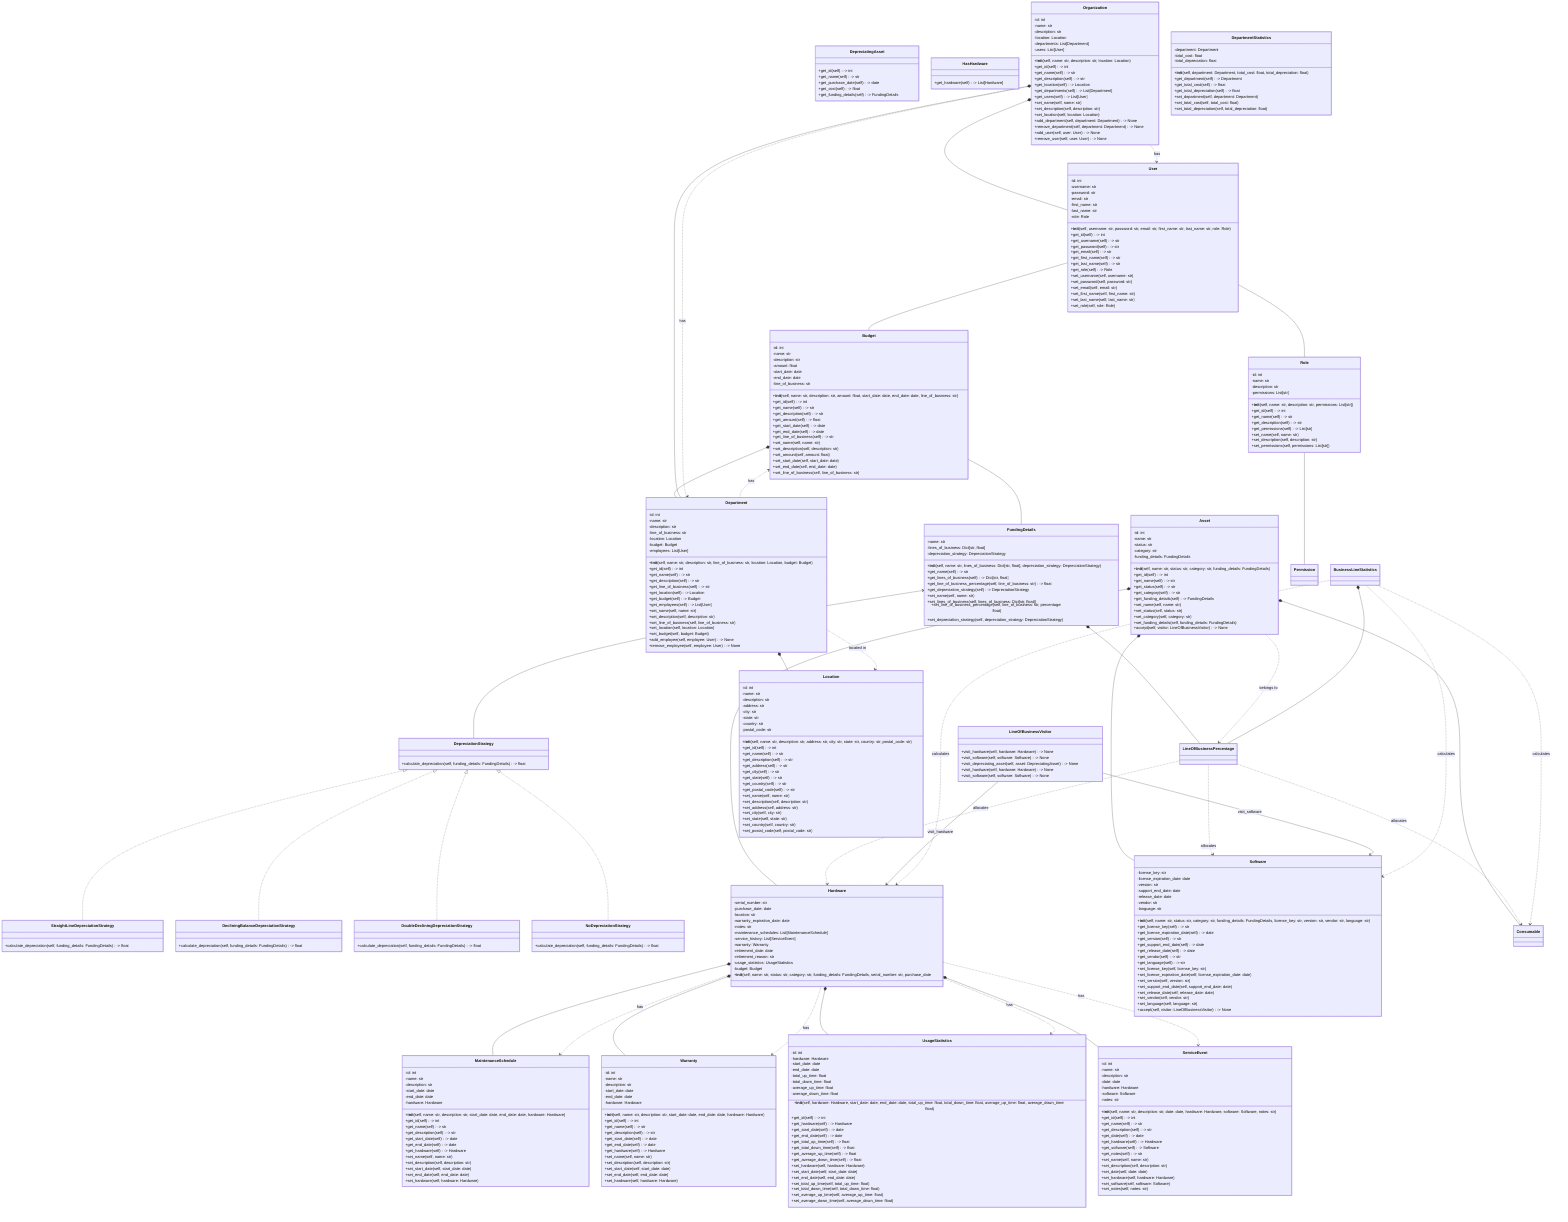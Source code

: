 classDiagram
    class DepreciationStrategy {
        +calculate_depreciation(self, funding_details: FundingDetails) -> float
    }

    class StraightLineDepreciationStrategy {
        +calculate_depreciation(self, funding_details: FundingDetails) -> float
    }

    class DecliningBalanceDepreciationStrategy {
        +calculate_depreciation(self, funding_details: FundingDetails) -> float
    }

    class DoubleDecliningDepreciationStrategy {
        +calculate_depreciation(self, funding_details: FundingDetails) -> float
    }

    class NoDepreciationStrategy {
        +calculate_depreciation(self, funding_details: FundingDetails) -> float
    }

    class LineOfBusinessVisitor {
        +visit_hardware(self, hardware: Hardware) -> None
        +visit_software(self, software: Software) -> None
        +visit_depreciating_asset(self, asset: DepreciatingAsset) -> None
    }

    class FundingDetails {
        -name: str
        -lines_of_business: Dict[str, float]
        -depreciation_strategy: DepreciationStrategy
        +__init__(self, name: str, lines_of_business: Dict[str, float], depreciation_strategy: DepreciationStrategy)
        +get_name(self) -> str
        +get_lines_of_business(self) -> Dict[str, float]
        +get_line_of_business_percentage(self, line_of_business: str) -> float
        +get_depreciation_strategy(self) -> DepreciationStrategy
        +set_name(self, name: str)
        +set_lines_of_business(self, lines_of_business: Dict[str, float])
        +set_line_of_business_percentage(self, line_of_business: str, percentage: float)
        +set_depreciation_strategy(self, depreciation_strategy: DepreciationStrategy)
    }

    class Asset {
        -id: int
        -name: str
        -status: str
        -category: str
        -funding_details: FundingDetails
        +__init__(self, name: str, status: str, category: str, funding_details: FundingDetails)
        +get_id(self) -> int
        +get_name(self) -> str
        +get_status(self) -> str
        +get_category(self) -> str
        +get_funding_details(self) -> FundingDetails
        +set_name(self, name: str)
        +set_status(self, status: str)
        +set_category(self, category: str)
        +set_funding_details(self, funding_details: FundingDetails)
        +accept(self, visitor: LineOfBusinessVisitor) -> None
    }

    class DepreciatingAsset {
        +get_id(self) -> int
        +get_name(self) -> str
        +get_purchase_date(self) -> date
        +get_cost(self) -> float
        +get_funding_details(self) -> FundingDetails
    }

    class Hardware {
        -serial_number: str
        -purchase_date: date
        -location: str
        -warranty_expiration_date: date
        -notes: str
        -maintenance_schedules: List[MaintenanceSchedule]
        -service_history: List[ServiceEvent]
        -warranty: Warranty
        -retirement_date: date
        -retirement_reason: str
        -usage_statistics: UsageStatistics
        -budget: Budget
        +__init__(self, name: str, status: str, category: str, funding_details: FundingDetails, serial_number: str, purchase_date
    }

    class Software {
        -license_key: str
        -license_expiration_date: date
        -version: str
        -support_end_date: date
        -release_date: date
        -vendor: str
        -language: str
        +__init__(self, name: str, status: str, category: str, funding_details: FundingDetails, license_key: str, version: str, vendor: str, language: str)
        +get_license_key(self) -> str
        +get_license_expiration_date(self) -> date
        +get_version(self) -> str
        +get_support_end_date(self) -> date
        +get_release_date(self) -> date
        +get_vendor(self) -> str
        +get_language(self) -> str
        +set_license_key(self, license_key: str)
        +set_license_expiration_date(self, license_expiration_date: date)
        +set_version(self, version: str)
        +set_support_end_date(self, support_end_date: date)
        +set_release_date(self, release_date: date)
        +set_vendor(self, vendor: str)
        +set_language(self, language: str)
        +accept(self, visitor: LineOfBusinessVisitor) -> None
    }

    class HasHardware {
        +get_hardware(self) -> List[Hardware]
    }

    class User {
        -id: int
        -username: str
        -password: str
        -email: str
        -first_name: str
        -last_name: str
        -role: Role
        +__init__(self, username: str, password: str, email: str, first_name: str, last_name: str, role: Role)
        +get_id(self) -> int
        +get_username(self) -> str
        +get_password(self) -> str
        +get_email(self) -> str
        +get_first_name(self) -> str
        +get_last_name(self) -> str
        +get_role(self) -> Role
        +set_username(self, username: str)
        +set_password(self, password: str)
        +set_email(self, email: str)
        +set_first_name(self, first_name: str)
        +set_last_name(self, last_name: str)
        +set_role(self, role: Role)
    }

    class Role {
        -id: int
        -name: str
        -description: str
        -permissions: List[str]
        +__init__(self, name: str, description: str, permissions: List[str])
        +get_id(self) -> int
        +get_name(self) -> str
        +get_description(self) -> str
        +get_permissions(self) -> List[str]
        +set_name(self, name: str)
        +set_description(self, description: str)
        +set_permissions(self, permissions: List[str])
    }

    class Budget {
        -id: int
        -name: str
        -description: str
        -amount: float
        -start_date: date
        -end_date: date
        -line_of_business: str
        +__init__(self, name: str, description: str, amount: float, start_date: date, end_date: date, line_of_business: str)
        +get_id(self) -> int
        +get_name(self) -> str
        +get_description(self) -> str
        +get_amount(self) -> float
        +get_start_date(self) -> date
        +get_end_date(self) -> date
        +get_line_of_business(self) -> str
        +set_name(self, name: str)
        +set_description(self, description: str)
        +set_amount(self, amount: float)
        +set_start_date(self, start_date: date)
        +set_end_date(self, end_date: date)
        +set_line_of_business(self, line_of_business: str)
    }

    class MaintenanceSchedule {
        -id: int
        -name: str
        -description: str
        -start_date: date
        -end_date: date
        -hardware: Hardware
        +__init__(self, name: str, description: str, start_date: date, end_date: date, hardware: Hardware)
        +get_id(self) -> int
        +get_name(self) -> str
        +get_description(self) -> str
        +get_start_date(self) -> date
        +get_end_date(self) -> date
        +get_hardware(self) -> Hardware
        +set_name(self, name: str)
        +set_description(self, description: str)
        +set_start_date(self, start_date: date)
        +set_end_date(self, end_date: date)
        +set_hardware(self, hardware: Hardware)
    }

    class ServiceEvent {
        -id: int
        -name: str
        -description: str
        -date: date
        -hardware: Hardware
        -software: Software
        -notes: str
        +__init__(self, name: str, description: str, date: date, hardware: Hardware, software: Software, notes: str)
        +get_id(self) -> int
        +get_name(self) -> str
        +get_description(self) -> str
        +get_date(self) -> date
        +get_hardware(self) -> Hardware
        +get_software(self) -> Software
        +get_notes(self) -> str
        +set_name(self, name: str)
        +set_description(self, description: str)
        +set_date(self, date: date)
        +set_hardware(self, hardware: Hardware)
        +set_software(self, software: Software)
        +set_notes(self, notes: str)
    }

    class Warranty {
        -id: int
        -name: str
        -description: str
        -start_date: date
        -end_date: date
        -hardware: Hardware
        +__init__(self, name: str, description: str, start_date: date, end_date: date, hardware: Hardware)
        +get_id(self) -> int
        +get_name(self) -> str
        +get_description(self) -> str
        +get_start_date(self) -> date
        +get_end_date(self) -> date
        +get_hardware(self) -> Hardware
        +set_name(self, name: str)
        +set_description(self, description: str)
        +set_start_date(self, start_date: date)
        +set_end_date(self, end_date: date)
        +set_hardware(self, hardware: Hardware)
    }

    class UsageStatistics {
        -id: int
        -hardware: Hardware
        -start_date: date
        -end_date: date
        -total_up_time: float
        -total_down_time: float
        -average_up_time: float
        -average_down_time: float
        +__init__(self, hardware: Hardware, start_date: date, end_date: date, total_up_time: float, total_down_time: float, average_up_time: float, average_down_time: float)
        +get_id(self) -> int
        +get_hardware(self) -> Hardware
        +get_start_date(self) -> date
        +get_end_date(self) -> date
        +get_total_up_time(self) -> float
        +get_total_down_time(self) -> float
        +get_average_up_time(self) -> float
        +get_average_down_time(self) -> float
        +set_hardware(self, hardware: Hardware)
        +set_start_date(self, start_date: date)
        +set_end_date(self, end_date: date)
        +set_total_up_time(self, total_up_time: float)
        +set_total_down_time(self, total_down_time: float)
        +set_average_up_time(self, average_up_time: float)
        +set_average_down_time(self, average_down_time: float)
    }

    class Location {
        -id: int
        -name: str
        -description: str
        -address: str
        -city: str
        -state: str
        -country: str
        -postal_code: str
        +__init__(self, name: str, description: str, address: str, city: str, state: str, country: str, postal_code: str)
        +get_id(self) -> int
        +get_name(self) -> str
        +get_description(self) -> str
        +get_address(self) -> str
        +get_city(self) -> str
        +get_state(self) -> str
        +get_country(self) -> str
        +get_postal_code(self) -> str
        +set_name(self, name: str)
        +set_description(self, description: str)
        +set_address(self, address: str)
        +set_city(self, city: str)
        +set_state(self, state: str)
        +set_country(self, country: str)
        +set_postal_code(self, postal_code: str)
    }

    class Department {
        -id: int
        -name: str
        -description: str
        -line_of_business: str
        -location: Location
        -budget: Budget
        -employees: List[User]
        +__init__(self, name: str, description: str, line_of_business: str, location: Location, budget: Budget)
        +get_id(self) -> int
        +get_name(self) -> str
        +get_description(self) -> str
        +get_line_of_business(self) -> str
        +get_location(self) -> Location
        +get_budget(self) -> Budget
        +get_employees(self) -> List[User]
        +set_name(self, name: str)
        +set_description(self, description: str)
        +set_line_of_business(self, line_of_business: str)
        +set_location(self, location: Location)
        +set_budget(self, budget: Budget)
        +add_employee(self, employee: User) -> None
        +remove_employee(self, employee: User) -> None
    }

    class Organization {
        -id: int
        -name: str
        -description: str
        -location: Location
        -departments: List[Department]
        -users: List[User]
        +__init__(self, name: str, description: str, location: Location)
        +get_id(self) -> int
        +get_name(self) -> str
        +get_description(self) -> str
        +get_location(self) -> Location
        +get_departments(self) -> List[Department]
        +get_users(self) -> List[User]
        +set_name(self, name: str)
       
        +set_description(self, description: str)
        +set_location(self, location: Location)
        +add_department(self, department: Department) -> None
        +remove_department(self, department: Department) -> None
        +add_user(self, user: User) -> None
        +remove_user(self, user: User) -> None
    }

    class LineOfBusinessVisitor {
        +visit_hardware(self, hardware: Hardware) -> None
        +visit_software(self, software: Software) -> None
    }

    class DepartmentStatistics {
        -department: Department
        -total_cost: float
        -total_depreciation: float
        +__init__(self, department: Department, total_cost: float, total_depreciation: float)
        +get_department(self) -> Department
        +get_total_cost(self) -> float
        +get_total_depreciation(self) -> float
        +set_department(self, department: Department)
        +set_total_cost(self, total_cost: float)
        +set_total_depreciation(self, total_depreciation: float)
    }

    User -- Role
    Role -- Permission
    User -- Budget
    Budget -- FundingDetails
    FundingDetails *-- LineOfBusinessPercentage
    Asset *-- Hardware
    Asset *-- Software
    Asset *-- Consumable
    Hardware *-- MaintenanceSchedule
    Hardware *-- Warranty
    Hardware *-- UsageStatistics
    Hardware *-- ServiceEvent
    Budget *-- Department
    Department *-- Location
    Organization *-- Department
    Organization *-- User
    FundingDetails <-- DepreciationStrategy
    DepreciationStrategy <|.. StraightLineDepreciationStrategy
    DepreciationStrategy <|.. DecliningBalanceDepreciationStrategy
    DepreciationStrategy <|.. DoubleDecliningDepreciationStrategy
    DepreciationStrategy <|.. NoDepreciationStrategy
    LineOfBusinessPercentage ..> Hardware : allocates
    LineOfBusinessPercentage ..> Software : allocates
    LineOfBusinessPercentage ..> Consumable : allocates
    Asset ..> LineOfBusinessPercentage : belongs to
    Hardware ..> MaintenanceSchedule : has
    Hardware ..> Warranty : has
    Hardware ..> UsageStatistics : has
    Hardware ..> ServiceEvent : has
    Department ..> Budget : has
    Department ..> Location : located in
    Organization ..> Department : has
    Organization ..> User : has
    LineOfBusinessVisitor --> Hardware : visit_hardware
    LineOfBusinessVisitor --> Software : visit_software
    BusinessLineStatistics *-- LineOfBusinessPercentage
    BusinessLineStatistics ..> Hardware : calculates
    BusinessLineStatistics ..> Software : calculates
    BusinessLineStatistics ..> Consumable : calculates